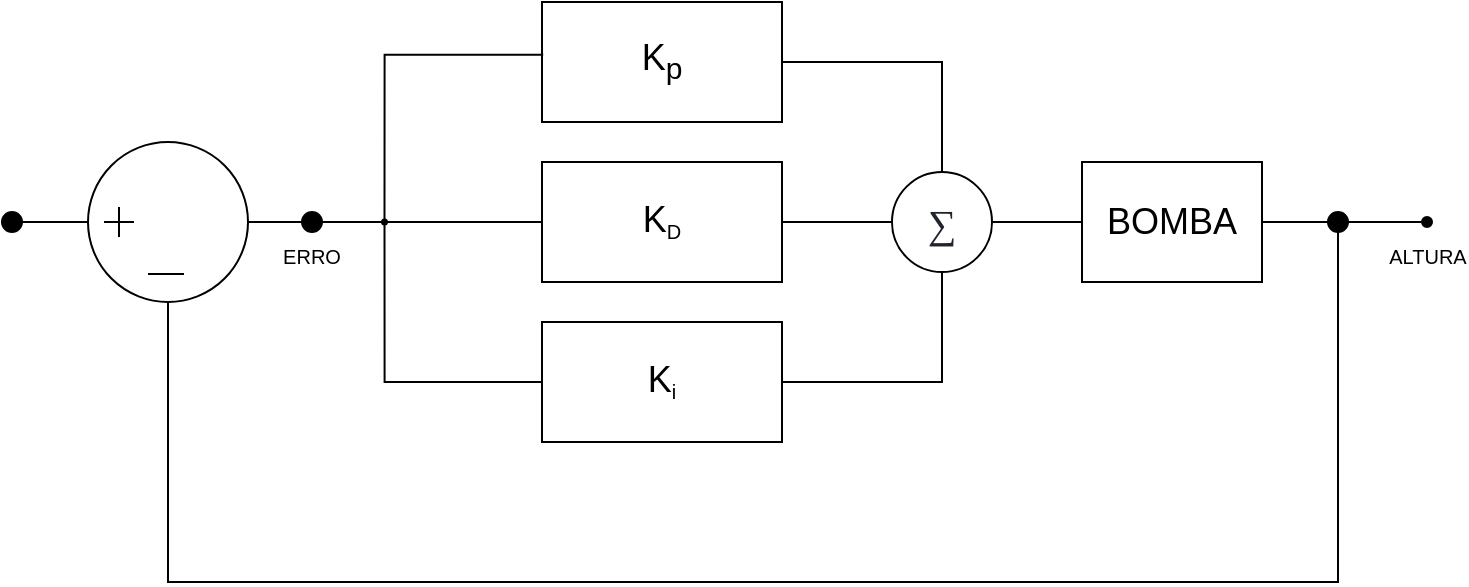 <mxfile version="20.6.2" type="google"><diagram id="tEGyHt1HLdVnjOelLGQ0" name="Página-1"><mxGraphModel grid="1" page="1" gridSize="10" guides="1" tooltips="1" connect="1" arrows="1" fold="1" pageScale="1" pageWidth="827" pageHeight="1169" math="0" shadow="0"><root><mxCell id="0"/><mxCell id="1" parent="0"/><mxCell id="xbLEvn5qYIyTJM82Mn6G-6" value="" style="endArrow=none;html=1;rounded=0;entryX=0;entryY=0.5;entryDx=0;entryDy=0;" edge="1" parent="1" target="xbLEvn5qYIyTJM82Mn6G-1"><mxGeometry width="50" height="50" relative="1" as="geometry"><mxPoint x="70" y="150" as="sourcePoint"/><mxPoint x="220" y="170" as="targetPoint"/></mxGeometry></mxCell><mxCell id="xbLEvn5qYIyTJM82Mn6G-56" style="edgeStyle=orthogonalEdgeStyle;rounded=0;orthogonalLoop=1;jettySize=auto;html=1;exitX=1;exitY=0.5;exitDx=0;exitDy=0;entryX=0.5;entryY=0;entryDx=0;entryDy=0;fontSize=18;endArrow=none;endFill=0;" edge="1" parent="1" source="xbLEvn5qYIyTJM82Mn6G-12" target="xbLEvn5qYIyTJM82Mn6G-27"><mxGeometry relative="1" as="geometry"/></mxCell><mxCell id="xbLEvn5qYIyTJM82Mn6G-12" value="&lt;font style=&quot;font-size: 18px;&quot;&gt;K&lt;sub&gt;p&lt;/sub&gt;&lt;br&gt;&lt;/font&gt;" style="rounded=0;whiteSpace=wrap;html=1;" vertex="1" parent="1"><mxGeometry x="330" y="40" width="120" height="60" as="geometry"/></mxCell><mxCell id="xbLEvn5qYIyTJM82Mn6G-55" style="edgeStyle=orthogonalEdgeStyle;rounded=0;orthogonalLoop=1;jettySize=auto;html=1;exitX=1;exitY=0.5;exitDx=0;exitDy=0;entryX=0;entryY=0.5;entryDx=0;entryDy=0;fontSize=18;endArrow=none;endFill=0;" edge="1" parent="1" source="xbLEvn5qYIyTJM82Mn6G-13" target="xbLEvn5qYIyTJM82Mn6G-27"><mxGeometry relative="1" as="geometry"/></mxCell><mxCell id="xbLEvn5qYIyTJM82Mn6G-13" value="&lt;span style=&quot;font-size: 18px;&quot;&gt;K&lt;/span&gt;&lt;sub&gt;D&lt;/sub&gt;" style="rounded=0;whiteSpace=wrap;html=1;" vertex="1" parent="1"><mxGeometry x="330" y="120" width="120" height="60" as="geometry"/></mxCell><mxCell id="xbLEvn5qYIyTJM82Mn6G-23" value="&lt;span style=&quot;font-size: 18px;&quot;&gt;K&lt;/span&gt;&lt;sub&gt;i&lt;/sub&gt;" style="rounded=0;whiteSpace=wrap;html=1;" vertex="1" parent="1"><mxGeometry x="330" y="200" width="120" height="60" as="geometry"/></mxCell><mxCell id="xbLEvn5qYIyTJM82Mn6G-39" style="edgeStyle=none;rounded=0;orthogonalLoop=1;jettySize=auto;html=1;exitX=1;exitY=0.5;exitDx=0;exitDy=0;entryX=0;entryY=0.5;entryDx=0;entryDy=0;fontSize=18;endArrow=none;endFill=0;" edge="1" parent="1" source="xbLEvn5qYIyTJM82Mn6G-27" target="xbLEvn5qYIyTJM82Mn6G-37"><mxGeometry relative="1" as="geometry"/></mxCell><mxCell id="xbLEvn5qYIyTJM82Mn6G-57" style="edgeStyle=orthogonalEdgeStyle;rounded=0;orthogonalLoop=1;jettySize=auto;html=1;exitX=0.5;exitY=1;exitDx=0;exitDy=0;entryX=1;entryY=0.5;entryDx=0;entryDy=0;fontSize=18;endArrow=none;endFill=0;" edge="1" parent="1" source="xbLEvn5qYIyTJM82Mn6G-27" target="xbLEvn5qYIyTJM82Mn6G-23"><mxGeometry relative="1" as="geometry"/></mxCell><mxCell id="xbLEvn5qYIyTJM82Mn6G-27" value="&lt;span style=&quot;color: rgb(33, 36, 44); font-family: KaTeX_Size2; font-size: 20px; text-align: start; background-color: rgb(255, 255, 255);&quot;&gt;∑&lt;/span&gt;" style="ellipse;whiteSpace=wrap;html=1;aspect=fixed;" vertex="1" parent="1"><mxGeometry x="505" y="125" width="50" height="50" as="geometry"/></mxCell><mxCell id="xbLEvn5qYIyTJM82Mn6G-34" value="" style="group" connectable="0" vertex="1" parent="1"><mxGeometry x="103" y="110" width="80" height="80" as="geometry"/></mxCell><mxCell id="xbLEvn5qYIyTJM82Mn6G-1" value="" style="ellipse;whiteSpace=wrap;html=1;aspect=fixed;" vertex="1" parent="xbLEvn5qYIyTJM82Mn6G-34"><mxGeometry width="80" height="80" as="geometry"/></mxCell><mxCell id="xbLEvn5qYIyTJM82Mn6G-4" value="" style="group" connectable="0" vertex="1" parent="xbLEvn5qYIyTJM82Mn6G-34"><mxGeometry x="8" y="32.5" width="15" height="15" as="geometry"/></mxCell><mxCell id="xbLEvn5qYIyTJM82Mn6G-2" value="" style="endArrow=none;html=1;rounded=0;" edge="1" parent="xbLEvn5qYIyTJM82Mn6G-4"><mxGeometry width="50" height="50" relative="1" as="geometry"><mxPoint y="7.5" as="sourcePoint"/><mxPoint x="15" y="7.5" as="targetPoint"/></mxGeometry></mxCell><mxCell id="xbLEvn5qYIyTJM82Mn6G-3" value="" style="endArrow=none;html=1;rounded=0;" edge="1" parent="xbLEvn5qYIyTJM82Mn6G-4"><mxGeometry width="50" height="50" relative="1" as="geometry"><mxPoint x="7.5" y="15" as="sourcePoint"/><mxPoint x="7.5" as="targetPoint"/></mxGeometry></mxCell><mxCell id="xbLEvn5qYIyTJM82Mn6G-5" value="" style="endArrow=none;html=1;rounded=0;" edge="1" parent="xbLEvn5qYIyTJM82Mn6G-34"><mxGeometry width="50" height="50" relative="1" as="geometry"><mxPoint x="30" y="66" as="sourcePoint"/><mxPoint x="48" y="66" as="targetPoint"/></mxGeometry></mxCell><mxCell id="xbLEvn5qYIyTJM82Mn6G-35" value="" style="ellipse;whiteSpace=wrap;html=1;aspect=fixed;fillColor=#000000;" vertex="1" parent="1"><mxGeometry x="60" y="145" width="10" height="10" as="geometry"/></mxCell><mxCell id="xbLEvn5qYIyTJM82Mn6G-45" style="edgeStyle=none;rounded=0;orthogonalLoop=1;jettySize=auto;html=1;exitX=1;exitY=0.5;exitDx=0;exitDy=0;entryX=0;entryY=0.5;entryDx=0;entryDy=0;fontSize=18;endArrow=none;endFill=0;" edge="1" parent="1" source="xbLEvn5qYIyTJM82Mn6G-37" target="xbLEvn5qYIyTJM82Mn6G-41"><mxGeometry relative="1" as="geometry"/></mxCell><mxCell id="xbLEvn5qYIyTJM82Mn6G-37" value="BOMBA" style="rounded=0;whiteSpace=wrap;html=1;fontSize=18;fillColor=#FFFFFF;" vertex="1" parent="1"><mxGeometry x="600" y="120" width="90" height="60" as="geometry"/></mxCell><mxCell id="xbLEvn5qYIyTJM82Mn6G-59" style="edgeStyle=orthogonalEdgeStyle;rounded=0;orthogonalLoop=1;jettySize=auto;html=1;exitX=1;exitY=0.5;exitDx=0;exitDy=0;entryX=0;entryY=0.5;entryDx=0;entryDy=0;fontSize=18;endArrow=none;endFill=0;" edge="1" parent="1" source="xbLEvn5qYIyTJM82Mn6G-41" target="xbLEvn5qYIyTJM82Mn6G-58"><mxGeometry relative="1" as="geometry"/></mxCell><mxCell id="xbLEvn5qYIyTJM82Mn6G-41" value="" style="ellipse;whiteSpace=wrap;html=1;aspect=fixed;fillColor=#000000;" vertex="1" parent="1"><mxGeometry x="723" y="145" width="10" height="10" as="geometry"/></mxCell><mxCell id="xbLEvn5qYIyTJM82Mn6G-48" style="edgeStyle=orthogonalEdgeStyle;rounded=0;orthogonalLoop=1;jettySize=auto;html=1;exitX=0.5;exitY=1;exitDx=0;exitDy=0;entryX=0.5;entryY=1;entryDx=0;entryDy=0;fontSize=18;endArrow=none;endFill=0;" edge="1" parent="1" source="xbLEvn5qYIyTJM82Mn6G-1" target="xbLEvn5qYIyTJM82Mn6G-41"><mxGeometry relative="1" as="geometry"><Array as="points"><mxPoint x="143" y="330"/><mxPoint x="728" y="330"/></Array></mxGeometry></mxCell><mxCell id="xbLEvn5qYIyTJM82Mn6G-51" style="edgeStyle=orthogonalEdgeStyle;rounded=0;orthogonalLoop=1;jettySize=auto;html=1;exitX=0.5;exitY=0;exitDx=0;exitDy=0;entryX=0.005;entryY=0.44;entryDx=0;entryDy=0;entryPerimeter=0;fontSize=18;endArrow=none;endFill=0;" edge="1" parent="1" source="xbLEvn5qYIyTJM82Mn6G-49" target="xbLEvn5qYIyTJM82Mn6G-12"><mxGeometry relative="1" as="geometry"/></mxCell><mxCell id="xbLEvn5qYIyTJM82Mn6G-52" style="edgeStyle=orthogonalEdgeStyle;rounded=0;orthogonalLoop=1;jettySize=auto;html=1;exitX=1;exitY=0.5;exitDx=0;exitDy=0;entryX=0;entryY=0.5;entryDx=0;entryDy=0;fontSize=18;endArrow=none;endFill=0;" edge="1" parent="1" source="xbLEvn5qYIyTJM82Mn6G-49" target="xbLEvn5qYIyTJM82Mn6G-13"><mxGeometry relative="1" as="geometry"/></mxCell><mxCell id="xbLEvn5qYIyTJM82Mn6G-54" style="edgeStyle=orthogonalEdgeStyle;rounded=0;orthogonalLoop=1;jettySize=auto;html=1;exitX=0.5;exitY=1;exitDx=0;exitDy=0;entryX=0;entryY=0.5;entryDx=0;entryDy=0;fontSize=18;endArrow=none;endFill=0;" edge="1" parent="1" source="xbLEvn5qYIyTJM82Mn6G-49" target="xbLEvn5qYIyTJM82Mn6G-23"><mxGeometry relative="1" as="geometry"/></mxCell><mxCell id="xbLEvn5qYIyTJM82Mn6G-49" value="" style="ellipse;whiteSpace=wrap;html=1;aspect=fixed;fillColor=#000000;" vertex="1" parent="1"><mxGeometry x="250" y="148.75" width="2.5" height="2.5" as="geometry"/></mxCell><mxCell id="xbLEvn5qYIyTJM82Mn6G-58" value="" style="ellipse;whiteSpace=wrap;html=1;aspect=fixed;fillColor=#000000;" vertex="1" parent="1"><mxGeometry x="770" y="147.5" width="5" height="5" as="geometry"/></mxCell><mxCell id="xbLEvn5qYIyTJM82Mn6G-65" style="edgeStyle=orthogonalEdgeStyle;rounded=0;orthogonalLoop=1;jettySize=auto;html=1;exitX=1;exitY=0.5;exitDx=0;exitDy=0;entryX=0;entryY=1;entryDx=0;entryDy=0;fontSize=18;endArrow=none;endFill=0;" edge="1" parent="1" source="xbLEvn5qYIyTJM82Mn6G-61" target="xbLEvn5qYIyTJM82Mn6G-49"><mxGeometry relative="1" as="geometry"/></mxCell><mxCell id="xbLEvn5qYIyTJM82Mn6G-61" value="" style="ellipse;whiteSpace=wrap;html=1;aspect=fixed;fillColor=#000000;" vertex="1" parent="1"><mxGeometry x="210" y="145" width="10" height="10" as="geometry"/></mxCell><mxCell id="xbLEvn5qYIyTJM82Mn6G-64" style="edgeStyle=orthogonalEdgeStyle;rounded=0;orthogonalLoop=1;jettySize=auto;html=1;exitX=1;exitY=0.5;exitDx=0;exitDy=0;entryX=0;entryY=0.5;entryDx=0;entryDy=0;fontSize=18;endArrow=none;endFill=0;" edge="1" parent="1" source="xbLEvn5qYIyTJM82Mn6G-1" target="xbLEvn5qYIyTJM82Mn6G-61"><mxGeometry relative="1" as="geometry"/></mxCell><mxCell id="xbLEvn5qYIyTJM82Mn6G-66" value="&lt;font style=&quot;font-size: 10px;&quot;&gt;ERRO&lt;/font&gt;" style="text;html=1;strokeColor=none;fillColor=none;align=center;verticalAlign=middle;whiteSpace=wrap;rounded=0;fontSize=18;" vertex="1" parent="1"><mxGeometry x="195" y="155" width="40" height="20" as="geometry"/></mxCell><mxCell id="xbLEvn5qYIyTJM82Mn6G-67" value="&lt;font style=&quot;font-size: 10px;&quot;&gt;ALTURA&lt;/font&gt;" style="text;html=1;strokeColor=none;fillColor=none;align=center;verticalAlign=middle;whiteSpace=wrap;rounded=0;fontSize=18;" vertex="1" parent="1"><mxGeometry x="752.5" y="155" width="40" height="20" as="geometry"/></mxCell></root></mxGraphModel></diagram></mxfile>